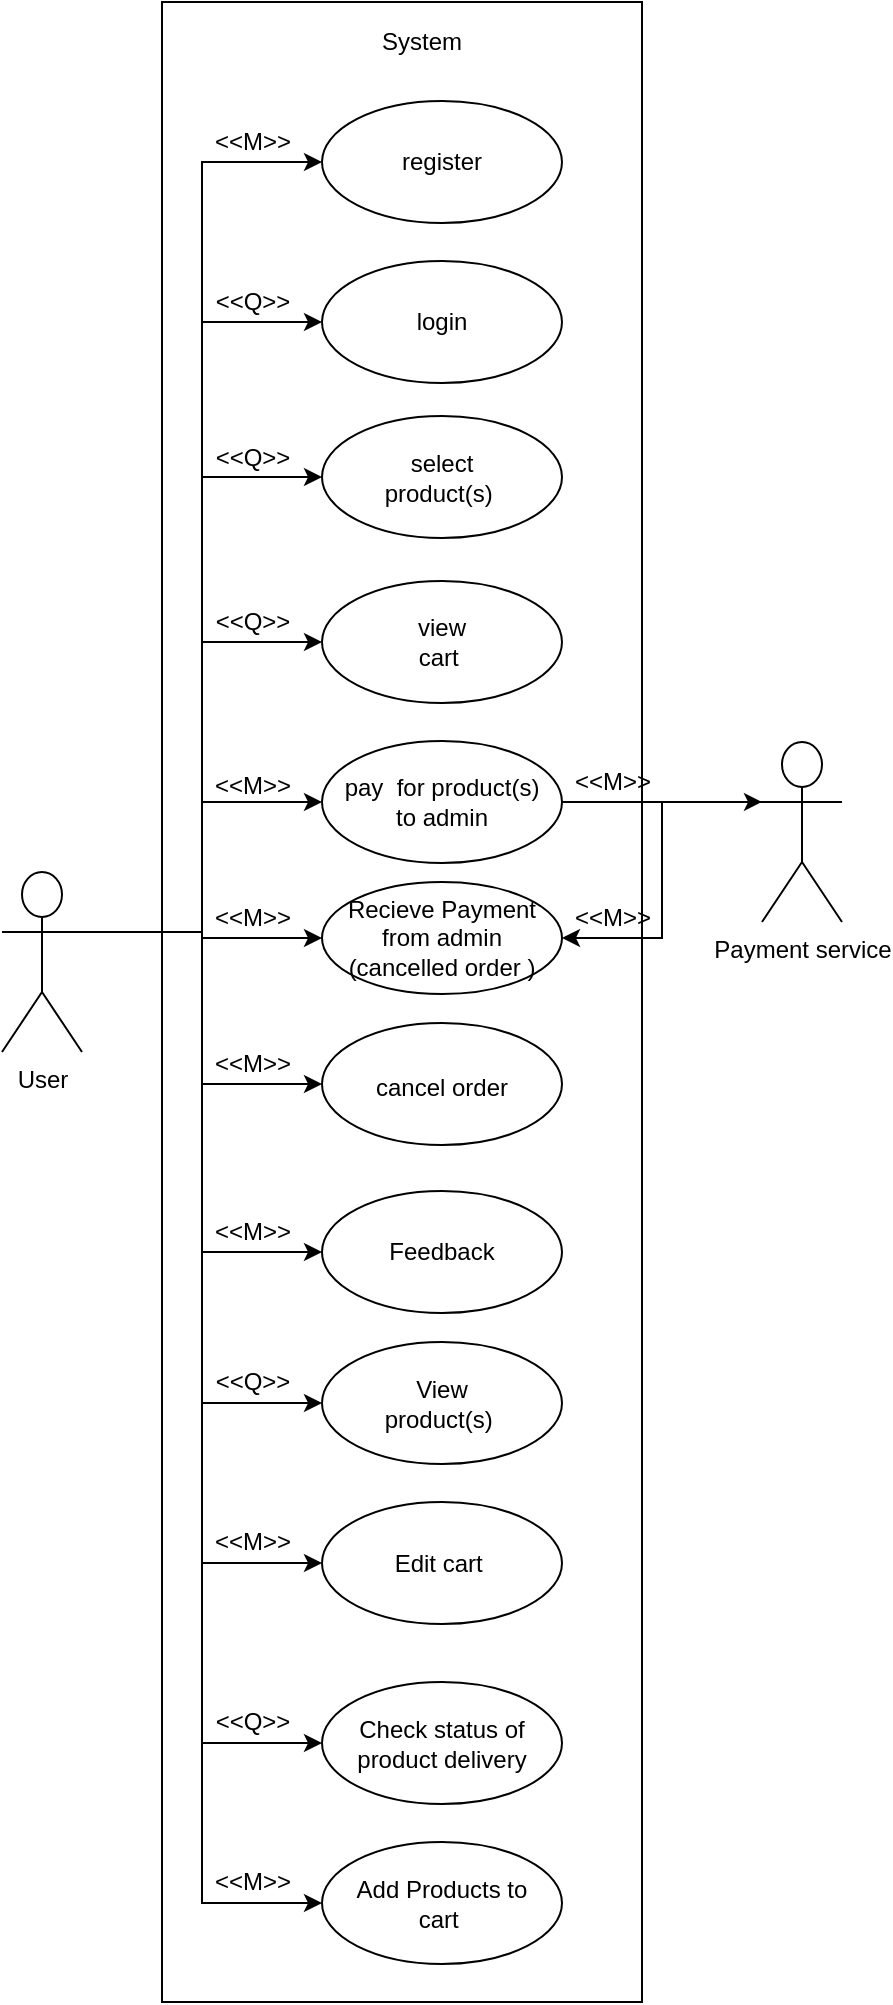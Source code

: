 <mxfile version="12.5.1" type="github">
  <diagram id="vyYMURlmA4du_YMqddq6" name="Page-1">
    <mxGraphModel dx="772" dy="1603" grid="1" gridSize="10" guides="1" tooltips="1" connect="1" arrows="1" fold="1" page="1" pageScale="1" pageWidth="850" pageHeight="1100" math="0" shadow="0">
      <root>
        <mxCell id="0"/>
        <mxCell id="1" parent="0"/>
        <mxCell id="rx76BKU7CpPrEIFOv-aw-43" value="" style="rounded=0;whiteSpace=wrap;html=1;" parent="1" vertex="1">
          <mxGeometry x="150" y="-90" width="240" height="1000" as="geometry"/>
        </mxCell>
        <mxCell id="1KPXvjAnRe_1vTXe2ojk-2" value="" style="ellipse;whiteSpace=wrap;html=1;" parent="1" vertex="1">
          <mxGeometry x="230" y="504.5" width="120" height="61" as="geometry"/>
        </mxCell>
        <mxCell id="1KPXvjAnRe_1vTXe2ojk-3" value="" style="ellipse;whiteSpace=wrap;html=1;" parent="1" vertex="1">
          <mxGeometry x="230" y="420.5" width="120" height="61" as="geometry"/>
        </mxCell>
        <mxCell id="1KPXvjAnRe_1vTXe2ojk-4" value="" style="ellipse;whiteSpace=wrap;html=1;" parent="1" vertex="1">
          <mxGeometry x="230" y="350" width="120" height="56" as="geometry"/>
        </mxCell>
        <mxCell id="1KPXvjAnRe_1vTXe2ojk-5" value="" style="ellipse;whiteSpace=wrap;html=1;" parent="1" vertex="1">
          <mxGeometry x="230" y="199.5" width="120" height="61" as="geometry"/>
        </mxCell>
        <mxCell id="1KPXvjAnRe_1vTXe2ojk-20" style="edgeStyle=orthogonalEdgeStyle;rounded=0;orthogonalLoop=1;jettySize=auto;html=1;exitX=1;exitY=0.5;exitDx=0;exitDy=0;entryX=0;entryY=0.333;entryDx=0;entryDy=0;entryPerimeter=0;" parent="1" source="1KPXvjAnRe_1vTXe2ojk-6" target="rx76BKU7CpPrEIFOv-aw-35" edge="1">
          <mxGeometry relative="1" as="geometry"/>
        </mxCell>
        <mxCell id="1KPXvjAnRe_1vTXe2ojk-6" value="" style="ellipse;whiteSpace=wrap;html=1;" parent="1" vertex="1">
          <mxGeometry x="230" y="279.5" width="120" height="61" as="geometry"/>
        </mxCell>
        <mxCell id="1KPXvjAnRe_1vTXe2ojk-7" value="" style="ellipse;whiteSpace=wrap;html=1;" parent="1" vertex="1">
          <mxGeometry x="230" y="117" width="120" height="61" as="geometry"/>
        </mxCell>
        <mxCell id="1KPXvjAnRe_1vTXe2ojk-9" value="" style="ellipse;whiteSpace=wrap;html=1;" parent="1" vertex="1">
          <mxGeometry x="230" y="-40.5" width="120" height="61" as="geometry"/>
        </mxCell>
        <mxCell id="1KPXvjAnRe_1vTXe2ojk-10" value="" style="ellipse;whiteSpace=wrap;html=1;" parent="1" vertex="1">
          <mxGeometry x="230" y="39.5" width="120" height="61" as="geometry"/>
        </mxCell>
        <mxCell id="1KPXvjAnRe_1vTXe2ojk-11" style="edgeStyle=orthogonalEdgeStyle;rounded=0;orthogonalLoop=1;jettySize=auto;html=1;exitX=1;exitY=0.333;exitDx=0;exitDy=0;exitPerimeter=0;entryX=0;entryY=0.5;entryDx=0;entryDy=0;" parent="1" source="rx76BKU7CpPrEIFOv-aw-1" target="1KPXvjAnRe_1vTXe2ojk-9" edge="1">
          <mxGeometry relative="1" as="geometry"/>
        </mxCell>
        <mxCell id="1KPXvjAnRe_1vTXe2ojk-12" style="edgeStyle=orthogonalEdgeStyle;rounded=0;orthogonalLoop=1;jettySize=auto;html=1;exitX=1;exitY=0.333;exitDx=0;exitDy=0;exitPerimeter=0;entryX=0;entryY=0.5;entryDx=0;entryDy=0;" parent="1" source="rx76BKU7CpPrEIFOv-aw-1" target="1KPXvjAnRe_1vTXe2ojk-10" edge="1">
          <mxGeometry relative="1" as="geometry"/>
        </mxCell>
        <mxCell id="1KPXvjAnRe_1vTXe2ojk-14" style="edgeStyle=orthogonalEdgeStyle;rounded=0;orthogonalLoop=1;jettySize=auto;html=1;exitX=1;exitY=0.333;exitDx=0;exitDy=0;exitPerimeter=0;entryX=0;entryY=0.5;entryDx=0;entryDy=0;" parent="1" source="rx76BKU7CpPrEIFOv-aw-1" target="1KPXvjAnRe_1vTXe2ojk-7" edge="1">
          <mxGeometry relative="1" as="geometry"/>
        </mxCell>
        <mxCell id="1KPXvjAnRe_1vTXe2ojk-15" style="edgeStyle=orthogonalEdgeStyle;rounded=0;orthogonalLoop=1;jettySize=auto;html=1;exitX=1;exitY=0.333;exitDx=0;exitDy=0;exitPerimeter=0;entryX=0;entryY=0.5;entryDx=0;entryDy=0;" parent="1" source="rx76BKU7CpPrEIFOv-aw-1" target="1KPXvjAnRe_1vTXe2ojk-5" edge="1">
          <mxGeometry relative="1" as="geometry"/>
        </mxCell>
        <mxCell id="1KPXvjAnRe_1vTXe2ojk-16" style="edgeStyle=orthogonalEdgeStyle;rounded=0;orthogonalLoop=1;jettySize=auto;html=1;exitX=1;exitY=0.333;exitDx=0;exitDy=0;exitPerimeter=0;entryX=0;entryY=0.5;entryDx=0;entryDy=0;" parent="1" source="rx76BKU7CpPrEIFOv-aw-1" target="1KPXvjAnRe_1vTXe2ojk-6" edge="1">
          <mxGeometry relative="1" as="geometry"/>
        </mxCell>
        <mxCell id="1KPXvjAnRe_1vTXe2ojk-17" style="edgeStyle=orthogonalEdgeStyle;rounded=0;orthogonalLoop=1;jettySize=auto;html=1;exitX=1;exitY=0.333;exitDx=0;exitDy=0;exitPerimeter=0;entryX=0;entryY=0.5;entryDx=0;entryDy=0;" parent="1" source="rx76BKU7CpPrEIFOv-aw-1" target="1KPXvjAnRe_1vTXe2ojk-2" edge="1">
          <mxGeometry relative="1" as="geometry"/>
        </mxCell>
        <mxCell id="1KPXvjAnRe_1vTXe2ojk-18" style="edgeStyle=orthogonalEdgeStyle;rounded=0;orthogonalLoop=1;jettySize=auto;html=1;exitX=1;exitY=0.333;exitDx=0;exitDy=0;exitPerimeter=0;entryX=0;entryY=0.5;entryDx=0;entryDy=0;" parent="1" source="rx76BKU7CpPrEIFOv-aw-1" target="1KPXvjAnRe_1vTXe2ojk-4" edge="1">
          <mxGeometry relative="1" as="geometry"/>
        </mxCell>
        <mxCell id="1KPXvjAnRe_1vTXe2ojk-19" style="edgeStyle=orthogonalEdgeStyle;rounded=0;orthogonalLoop=1;jettySize=auto;html=1;exitX=1;exitY=0.333;exitDx=0;exitDy=0;exitPerimeter=0;entryX=0;entryY=0.5;entryDx=0;entryDy=0;" parent="1" source="rx76BKU7CpPrEIFOv-aw-1" target="1KPXvjAnRe_1vTXe2ojk-3" edge="1">
          <mxGeometry relative="1" as="geometry"/>
        </mxCell>
        <mxCell id="4Zeao0PZxR2K6rH3QbGb-27" style="edgeStyle=orthogonalEdgeStyle;rounded=0;orthogonalLoop=1;jettySize=auto;html=1;exitX=1;exitY=0.333;exitDx=0;exitDy=0;exitPerimeter=0;entryX=0;entryY=0.5;entryDx=0;entryDy=0;" edge="1" parent="1" source="rx76BKU7CpPrEIFOv-aw-1" target="4Zeao0PZxR2K6rH3QbGb-5">
          <mxGeometry relative="1" as="geometry"/>
        </mxCell>
        <mxCell id="4Zeao0PZxR2K6rH3QbGb-31" style="edgeStyle=orthogonalEdgeStyle;rounded=0;orthogonalLoop=1;jettySize=auto;html=1;exitX=1;exitY=0.333;exitDx=0;exitDy=0;exitPerimeter=0;entryX=0;entryY=0.5;entryDx=0;entryDy=0;" edge="1" parent="1" source="rx76BKU7CpPrEIFOv-aw-1" target="4Zeao0PZxR2K6rH3QbGb-14">
          <mxGeometry relative="1" as="geometry"/>
        </mxCell>
        <mxCell id="4Zeao0PZxR2K6rH3QbGb-32" style="edgeStyle=orthogonalEdgeStyle;rounded=0;orthogonalLoop=1;jettySize=auto;html=1;exitX=1;exitY=0.333;exitDx=0;exitDy=0;exitPerimeter=0;entryX=0;entryY=0.5;entryDx=0;entryDy=0;" edge="1" parent="1" source="rx76BKU7CpPrEIFOv-aw-1" target="4Zeao0PZxR2K6rH3QbGb-20">
          <mxGeometry relative="1" as="geometry"/>
        </mxCell>
        <mxCell id="4Zeao0PZxR2K6rH3QbGb-40" style="edgeStyle=orthogonalEdgeStyle;rounded=0;orthogonalLoop=1;jettySize=auto;html=1;exitX=1;exitY=0.333;exitDx=0;exitDy=0;exitPerimeter=0;entryX=0;entryY=0.5;entryDx=0;entryDy=0;" edge="1" parent="1" source="rx76BKU7CpPrEIFOv-aw-1" target="4Zeao0PZxR2K6rH3QbGb-37">
          <mxGeometry relative="1" as="geometry"/>
        </mxCell>
        <object label="User" id="rx76BKU7CpPrEIFOv-aw-1">
          <mxCell style="shape=umlActor;verticalLabelPosition=bottom;labelBackgroundColor=#ffffff;verticalAlign=top;html=1;" parent="1" vertex="1">
            <mxGeometry x="70" y="345" width="40" height="90" as="geometry"/>
          </mxCell>
        </object>
        <mxCell id="rx76BKU7CpPrEIFOv-aw-17" value="login" style="text;html=1;strokeColor=none;fillColor=none;align=center;verticalAlign=middle;whiteSpace=wrap;rounded=0;" parent="1" vertex="1">
          <mxGeometry x="240" y="50" width="100" height="40" as="geometry"/>
        </mxCell>
        <mxCell id="rx76BKU7CpPrEIFOv-aw-18" value="view &lt;br&gt;cart&amp;nbsp;" style="text;html=1;strokeColor=none;fillColor=none;align=center;verticalAlign=middle;whiteSpace=wrap;rounded=0;" parent="1" vertex="1">
          <mxGeometry x="240" y="210" width="100" height="40" as="geometry"/>
        </mxCell>
        <mxCell id="rx76BKU7CpPrEIFOv-aw-19" value="select &lt;br&gt;product(s)&amp;nbsp;" style="text;html=1;strokeColor=none;fillColor=none;align=center;verticalAlign=middle;whiteSpace=wrap;rounded=0;" parent="1" vertex="1">
          <mxGeometry x="240" y="127.5" width="100" height="40" as="geometry"/>
        </mxCell>
        <mxCell id="rx76BKU7CpPrEIFOv-aw-20" value="pay&amp;nbsp; for product(s) to admin" style="text;html=1;strokeColor=none;fillColor=none;align=center;verticalAlign=middle;whiteSpace=wrap;rounded=0;" parent="1" vertex="1">
          <mxGeometry x="240" y="290" width="100" height="40" as="geometry"/>
        </mxCell>
        <mxCell id="4Zeao0PZxR2K6rH3QbGb-56" style="edgeStyle=orthogonalEdgeStyle;rounded=0;orthogonalLoop=1;jettySize=auto;html=1;exitX=0;exitY=0.333;exitDx=0;exitDy=0;exitPerimeter=0;entryX=1;entryY=0.5;entryDx=0;entryDy=0;" edge="1" parent="1" source="rx76BKU7CpPrEIFOv-aw-35" target="1KPXvjAnRe_1vTXe2ojk-4">
          <mxGeometry relative="1" as="geometry"/>
        </mxCell>
        <object label="Payment service" id="rx76BKU7CpPrEIFOv-aw-35">
          <mxCell style="shape=umlActor;verticalLabelPosition=bottom;labelBackgroundColor=#ffffff;verticalAlign=top;html=1;" parent="1" vertex="1">
            <mxGeometry x="450" y="280" width="40" height="90" as="geometry"/>
          </mxCell>
        </object>
        <mxCell id="rx76BKU7CpPrEIFOv-aw-38" value="&lt;div&gt;&lt;span style=&quot;font-size: 12px&quot;&gt;Recieve Payment from admin (cancelled order )&lt;/span&gt;&lt;/div&gt;" style="text;html=1;strokeColor=none;fillColor=none;align=center;verticalAlign=middle;whiteSpace=wrap;rounded=0;" parent="1" vertex="1">
          <mxGeometry x="240" y="357.5" width="100" height="40" as="geometry"/>
        </mxCell>
        <mxCell id="rx76BKU7CpPrEIFOv-aw-40" value="cancel order" style="text;html=1;strokeColor=none;fillColor=none;align=center;verticalAlign=middle;whiteSpace=wrap;rounded=0;" parent="1" vertex="1">
          <mxGeometry x="240" y="432.5" width="100" height="40" as="geometry"/>
        </mxCell>
        <mxCell id="rx76BKU7CpPrEIFOv-aw-44" value="System" style="text;html=1;strokeColor=none;fillColor=none;align=center;verticalAlign=middle;whiteSpace=wrap;rounded=0;" parent="1" vertex="1">
          <mxGeometry x="260" y="-80" width="40" height="20" as="geometry"/>
        </mxCell>
        <mxCell id="Yjam4TegrEQKl0XN-Iuk-3" value="Feedback" style="text;html=1;strokeColor=none;fillColor=none;align=center;verticalAlign=middle;whiteSpace=wrap;rounded=0;" parent="1" vertex="1">
          <mxGeometry x="240" y="515" width="100" height="40" as="geometry"/>
        </mxCell>
        <mxCell id="9l-QCuOd9AUTyuNBc602-2" value="register" style="text;html=1;strokeColor=none;fillColor=none;align=center;verticalAlign=middle;whiteSpace=wrap;rounded=0;" parent="1" vertex="1">
          <mxGeometry x="240" y="-30" width="100" height="40" as="geometry"/>
        </mxCell>
        <mxCell id="4Zeao0PZxR2K6rH3QbGb-9" value="" style="group" vertex="1" connectable="0" parent="1">
          <mxGeometry x="230" y="580" width="120" height="61" as="geometry"/>
        </mxCell>
        <mxCell id="4Zeao0PZxR2K6rH3QbGb-5" value="" style="ellipse;whiteSpace=wrap;html=1;" vertex="1" parent="4Zeao0PZxR2K6rH3QbGb-9">
          <mxGeometry width="120" height="61" as="geometry"/>
        </mxCell>
        <mxCell id="4Zeao0PZxR2K6rH3QbGb-6" value="View&lt;br&gt;product(s)&amp;nbsp;" style="text;html=1;strokeColor=none;fillColor=none;align=center;verticalAlign=middle;whiteSpace=wrap;rounded=0;" vertex="1" parent="4Zeao0PZxR2K6rH3QbGb-9">
          <mxGeometry x="10" y="10.5" width="100" height="40" as="geometry"/>
        </mxCell>
        <mxCell id="4Zeao0PZxR2K6rH3QbGb-13" value="" style="group" vertex="1" connectable="0" parent="1">
          <mxGeometry x="230" y="660" width="120" height="61" as="geometry"/>
        </mxCell>
        <mxCell id="4Zeao0PZxR2K6rH3QbGb-14" value="" style="ellipse;whiteSpace=wrap;html=1;" vertex="1" parent="4Zeao0PZxR2K6rH3QbGb-13">
          <mxGeometry width="120" height="61" as="geometry"/>
        </mxCell>
        <mxCell id="4Zeao0PZxR2K6rH3QbGb-15" value="Edit cart&amp;nbsp;" style="text;html=1;strokeColor=none;fillColor=none;align=center;verticalAlign=middle;whiteSpace=wrap;rounded=0;" vertex="1" parent="4Zeao0PZxR2K6rH3QbGb-13">
          <mxGeometry x="10" y="10.5" width="100" height="40" as="geometry"/>
        </mxCell>
        <mxCell id="4Zeao0PZxR2K6rH3QbGb-19" value="" style="group" vertex="1" connectable="0" parent="1">
          <mxGeometry x="230" y="750" width="120" height="61" as="geometry"/>
        </mxCell>
        <mxCell id="4Zeao0PZxR2K6rH3QbGb-20" value="" style="ellipse;whiteSpace=wrap;html=1;" vertex="1" parent="4Zeao0PZxR2K6rH3QbGb-19">
          <mxGeometry width="120" height="61" as="geometry"/>
        </mxCell>
        <mxCell id="4Zeao0PZxR2K6rH3QbGb-21" value="Check status of product delivery" style="text;html=1;strokeColor=none;fillColor=none;align=center;verticalAlign=middle;whiteSpace=wrap;rounded=0;" vertex="1" parent="4Zeao0PZxR2K6rH3QbGb-19">
          <mxGeometry x="10" y="10.5" width="100" height="40" as="geometry"/>
        </mxCell>
        <mxCell id="4Zeao0PZxR2K6rH3QbGb-36" value="" style="group" vertex="1" connectable="0" parent="1">
          <mxGeometry x="230" y="830" width="120" height="61" as="geometry"/>
        </mxCell>
        <mxCell id="4Zeao0PZxR2K6rH3QbGb-37" value="" style="ellipse;whiteSpace=wrap;html=1;" vertex="1" parent="4Zeao0PZxR2K6rH3QbGb-36">
          <mxGeometry width="120" height="61" as="geometry"/>
        </mxCell>
        <mxCell id="4Zeao0PZxR2K6rH3QbGb-38" value="Add Products to cart&amp;nbsp;" style="text;html=1;strokeColor=none;fillColor=none;align=center;verticalAlign=middle;whiteSpace=wrap;rounded=0;" vertex="1" parent="4Zeao0PZxR2K6rH3QbGb-36">
          <mxGeometry x="10" y="10.5" width="100" height="40" as="geometry"/>
        </mxCell>
        <mxCell id="4Zeao0PZxR2K6rH3QbGb-41" value="&amp;lt;&amp;lt;M&amp;gt;&amp;gt;" style="text;html=1;resizable=0;autosize=1;align=center;verticalAlign=middle;points=[];fillColor=none;strokeColor=none;rounded=0;" vertex="1" parent="1">
          <mxGeometry x="170" y="-30.0" width="50" height="20" as="geometry"/>
        </mxCell>
        <mxCell id="4Zeao0PZxR2K6rH3QbGb-42" value="&amp;lt;&amp;lt;Q&amp;gt;&amp;gt;" style="text;html=1;resizable=0;autosize=1;align=center;verticalAlign=middle;points=[];fillColor=none;strokeColor=none;rounded=0;" vertex="1" parent="1">
          <mxGeometry x="170" y="50.0" width="50" height="20" as="geometry"/>
        </mxCell>
        <mxCell id="4Zeao0PZxR2K6rH3QbGb-43" value="&amp;lt;&amp;lt;M&amp;gt;&amp;gt;" style="text;html=1;resizable=0;autosize=1;align=center;verticalAlign=middle;points=[];fillColor=none;strokeColor=none;rounded=0;" vertex="1" parent="1">
          <mxGeometry x="170" y="292.07" width="50" height="20" as="geometry"/>
        </mxCell>
        <mxCell id="4Zeao0PZxR2K6rH3QbGb-44" value="&amp;lt;&amp;lt;Q&amp;gt;&amp;gt;" style="text;html=1;resizable=0;autosize=1;align=center;verticalAlign=middle;points=[];fillColor=none;strokeColor=none;rounded=0;" vertex="1" parent="1">
          <mxGeometry x="170" y="210.0" width="50" height="20" as="geometry"/>
        </mxCell>
        <mxCell id="4Zeao0PZxR2K6rH3QbGb-45" value="&amp;lt;&amp;lt;Q&amp;gt;&amp;gt;" style="text;html=1;resizable=0;autosize=1;align=center;verticalAlign=middle;points=[];fillColor=none;strokeColor=none;rounded=0;" vertex="1" parent="1">
          <mxGeometry x="170" y="127.5" width="50" height="20" as="geometry"/>
        </mxCell>
        <mxCell id="4Zeao0PZxR2K6rH3QbGb-46" value="&amp;lt;&amp;lt;M&amp;gt;&amp;gt;" style="text;html=1;resizable=0;autosize=1;align=center;verticalAlign=middle;points=[];fillColor=none;strokeColor=none;rounded=0;" vertex="1" parent="1">
          <mxGeometry x="170" y="515" width="50" height="20" as="geometry"/>
        </mxCell>
        <mxCell id="4Zeao0PZxR2K6rH3QbGb-47" value="&amp;lt;&amp;lt;M&amp;gt;&amp;gt;" style="text;html=1;resizable=0;autosize=1;align=center;verticalAlign=middle;points=[];fillColor=none;strokeColor=none;rounded=0;" vertex="1" parent="1">
          <mxGeometry x="170" y="431.03" width="50" height="20" as="geometry"/>
        </mxCell>
        <mxCell id="4Zeao0PZxR2K6rH3QbGb-48" value="&amp;lt;&amp;lt;M&amp;gt;&amp;gt;" style="text;html=1;resizable=0;autosize=1;align=center;verticalAlign=middle;points=[];fillColor=none;strokeColor=none;rounded=0;" vertex="1" parent="1">
          <mxGeometry x="170" y="357.5" width="50" height="20" as="geometry"/>
        </mxCell>
        <mxCell id="4Zeao0PZxR2K6rH3QbGb-49" value="&amp;lt;&amp;lt;M&amp;gt;&amp;gt;" style="text;html=1;resizable=0;autosize=1;align=center;verticalAlign=middle;points=[];fillColor=none;strokeColor=none;rounded=0;" vertex="1" parent="1">
          <mxGeometry x="170" y="670" width="50" height="20" as="geometry"/>
        </mxCell>
        <mxCell id="4Zeao0PZxR2K6rH3QbGb-50" value="&amp;lt;&amp;lt;Q&amp;gt;&amp;gt;" style="text;html=1;resizable=0;autosize=1;align=center;verticalAlign=middle;points=[];fillColor=none;strokeColor=none;rounded=0;" vertex="1" parent="1">
          <mxGeometry x="170" y="760" width="50" height="20" as="geometry"/>
        </mxCell>
        <mxCell id="4Zeao0PZxR2K6rH3QbGb-51" value="&amp;lt;&amp;lt;M&amp;gt;&amp;gt;" style="text;html=1;resizable=0;autosize=1;align=center;verticalAlign=middle;points=[];fillColor=none;strokeColor=none;rounded=0;" vertex="1" parent="1">
          <mxGeometry x="170" y="840" width="50" height="20" as="geometry"/>
        </mxCell>
        <mxCell id="4Zeao0PZxR2K6rH3QbGb-52" value="&amp;lt;&amp;lt;Q&amp;gt;&amp;gt;" style="text;html=1;resizable=0;autosize=1;align=center;verticalAlign=middle;points=[];fillColor=none;strokeColor=none;rounded=0;" vertex="1" parent="1">
          <mxGeometry x="170" y="590" width="50" height="20" as="geometry"/>
        </mxCell>
        <mxCell id="4Zeao0PZxR2K6rH3QbGb-54" value="&amp;lt;&amp;lt;M&amp;gt;&amp;gt;" style="text;html=1;resizable=0;autosize=1;align=center;verticalAlign=middle;points=[];fillColor=none;strokeColor=none;rounded=0;" vertex="1" parent="1">
          <mxGeometry x="350" y="290" width="50" height="20" as="geometry"/>
        </mxCell>
        <mxCell id="4Zeao0PZxR2K6rH3QbGb-57" value="&amp;lt;&amp;lt;M&amp;gt;&amp;gt;" style="text;html=1;resizable=0;autosize=1;align=center;verticalAlign=middle;points=[];fillColor=none;strokeColor=none;rounded=0;" vertex="1" parent="1">
          <mxGeometry x="350" y="357.5" width="50" height="20" as="geometry"/>
        </mxCell>
      </root>
    </mxGraphModel>
  </diagram>
</mxfile>
